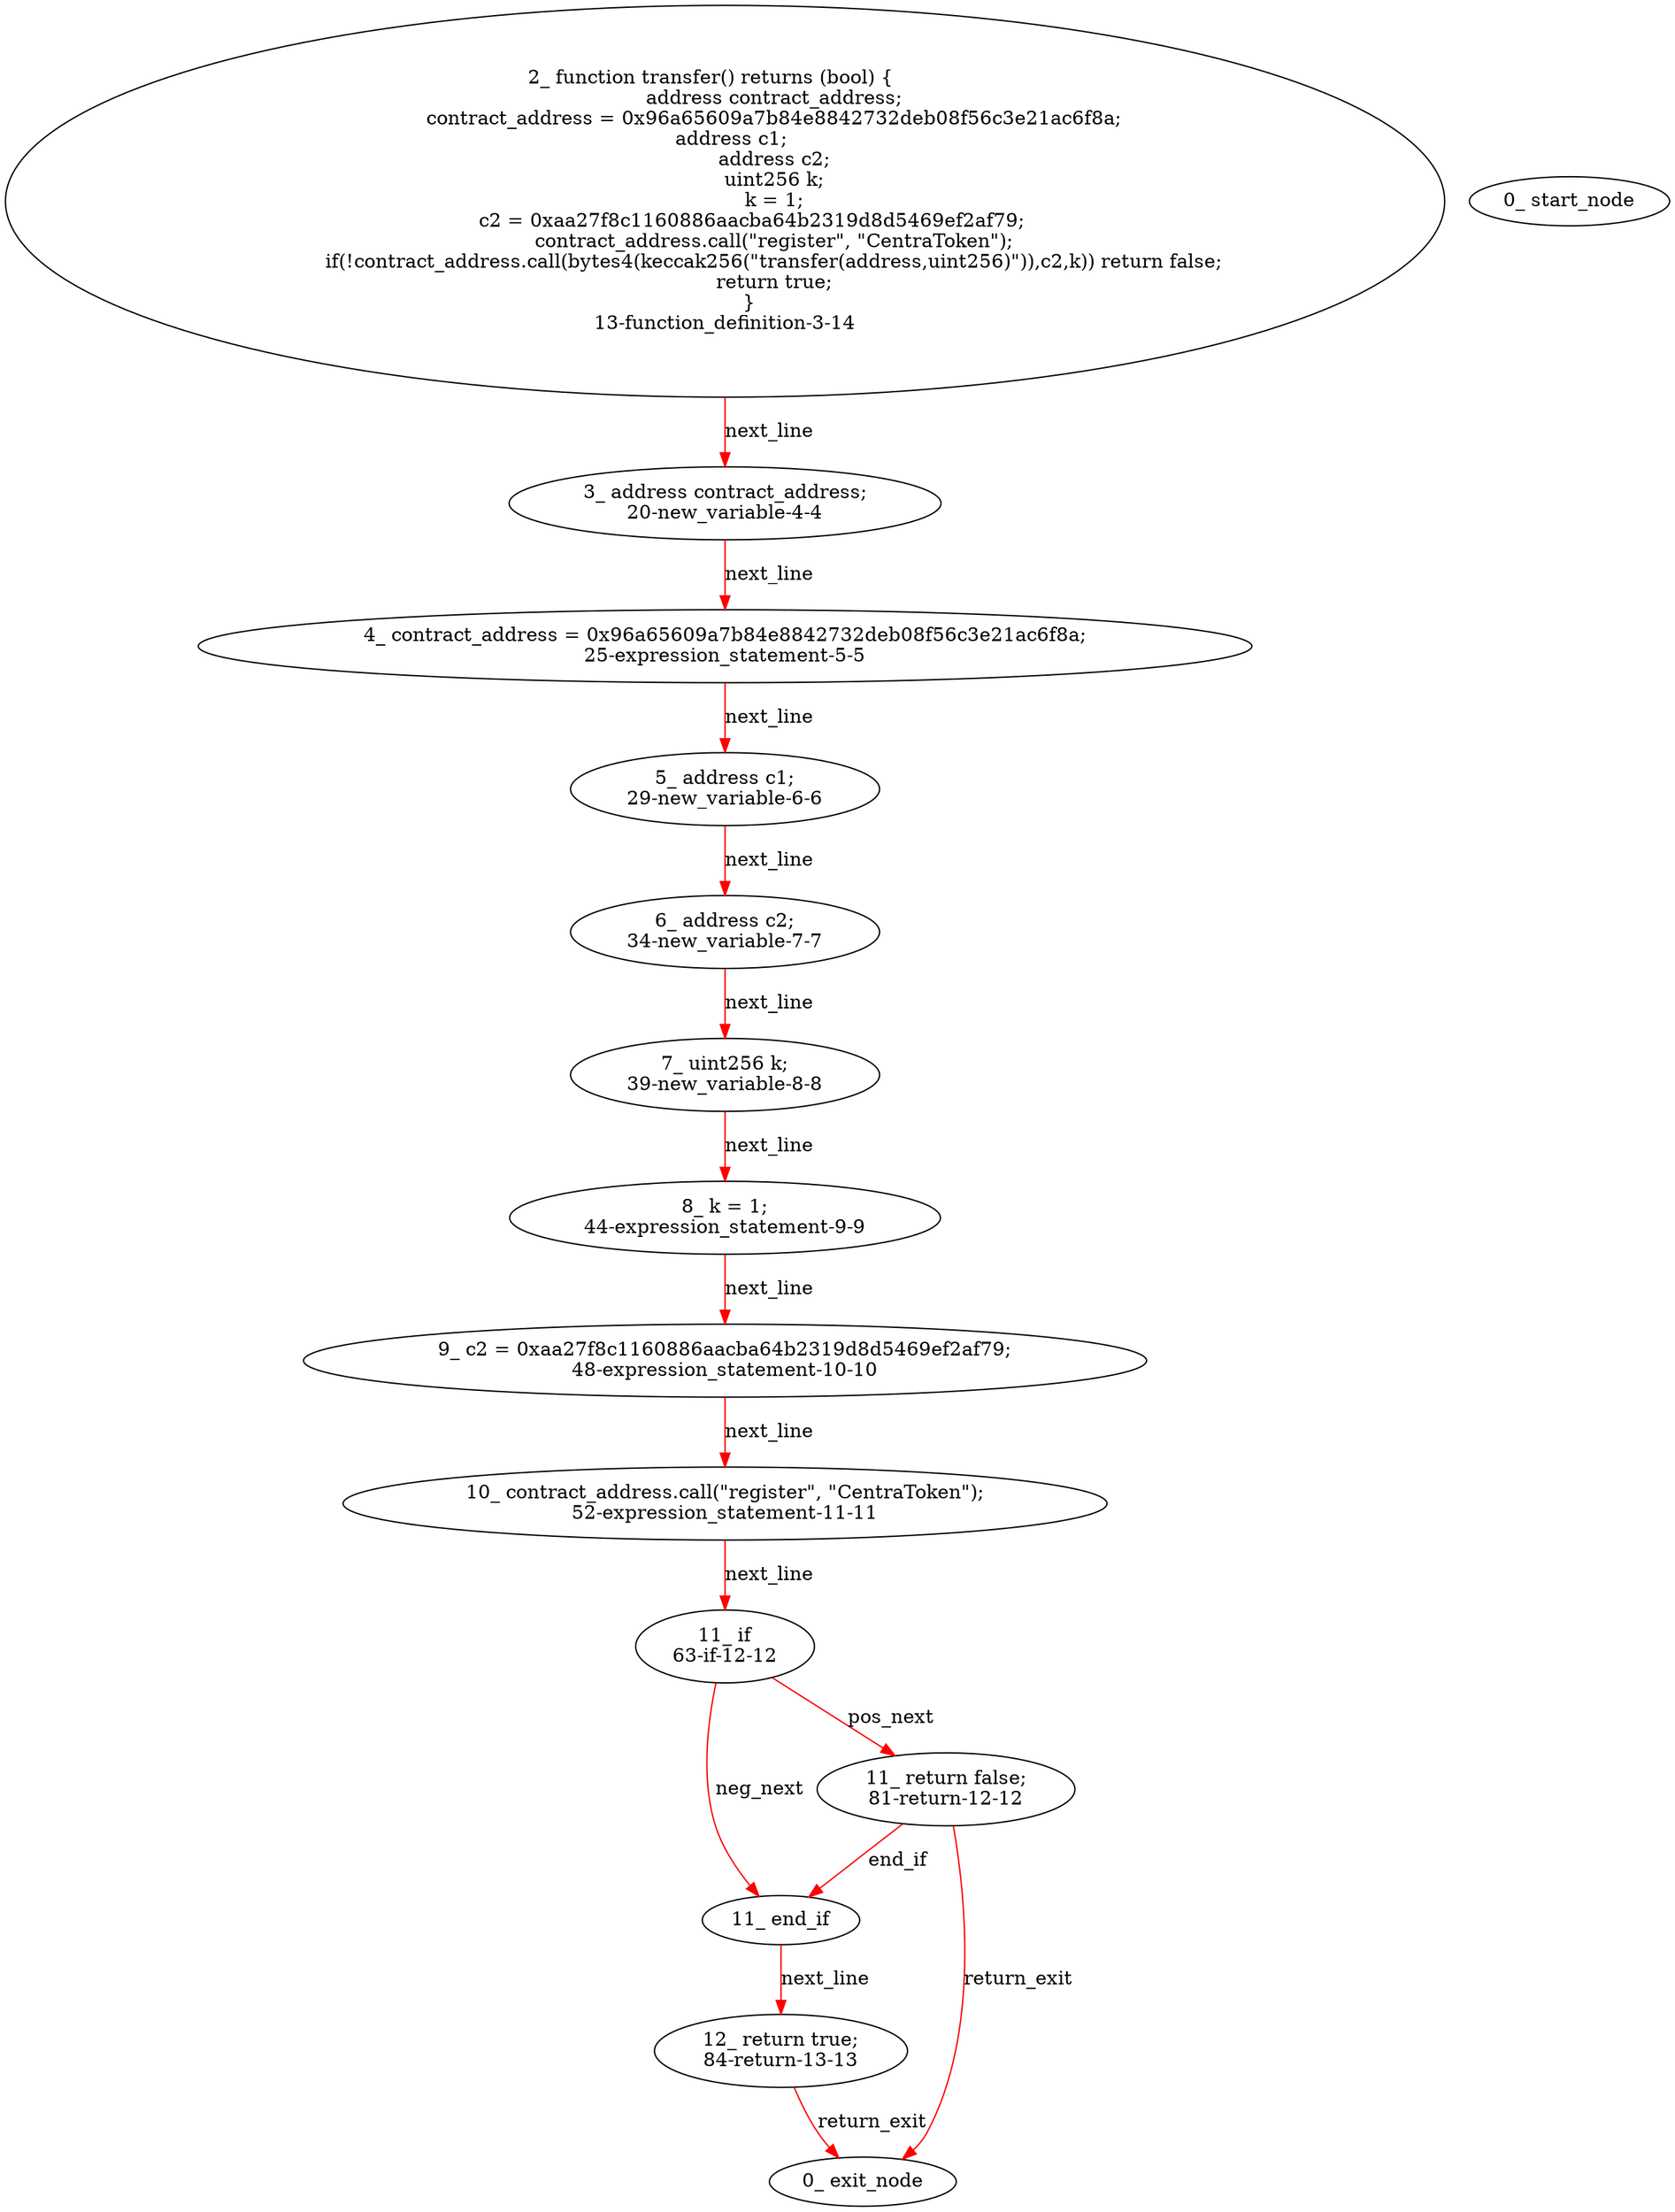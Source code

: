 digraph  {
13 [label="2_ function transfer() returns (bool) {	\n		address contract_address;\n		contract_address = 0x96a65609a7b84e8842732deb08f56c3e21ac6f8a;\n		address c1;		\n		address c2;\n		uint256 k;\n		k = 1;\n		c2 = 0xaa27f8c1160886aacba64b2319d8d5469ef2af79;	\n		contract_address.call(\"register\", \"CentraToken\");\n		if(!contract_address.call(bytes4(keccak256(\"transfer(address,uint256)\")),c2,k)) return false;\n		return true;\n	}\n13-function_definition-3-14", method="transfer()", type_label=function_definition];
20 [label="3_ address contract_address;\n20-new_variable-4-4", method="transfer()", type_label=new_variable];
25 [label="4_ contract_address = 0x96a65609a7b84e8842732deb08f56c3e21ac6f8a;\n25-expression_statement-5-5", method="transfer()", type_label=expression_statement];
29 [label="5_ address c1;\n29-new_variable-6-6", method="transfer()", type_label=new_variable];
34 [label="6_ address c2;\n34-new_variable-7-7", method="transfer()", type_label=new_variable];
39 [label="7_ uint256 k;\n39-new_variable-8-8", method="transfer()", type_label=new_variable];
44 [label="8_ k = 1;\n44-expression_statement-9-9", method="transfer()", type_label=expression_statement];
48 [label="9_ c2 = 0xaa27f8c1160886aacba64b2319d8d5469ef2af79;\n48-expression_statement-10-10", method="transfer()", type_label=expression_statement];
52 [label="10_ contract_address.call(\"register\", \"CentraToken\");\n52-expression_statement-11-11", method="transfer()", type_label=expression_statement];
63 [label="11_ if\n63-if-12-12", method="transfer()", type_label=if];
145 [label="11_ end_if", method="transfer()", type_label=end_if];
81 [label="11_ return false;\n81-return-12-12", method="transfer()", type_label=return];
84 [label="12_ return true;\n84-return-13-13", method="transfer()", type_label=return];
1 [label="0_ start_node", method="", type_label=start];
2 [label="0_ exit_node", method="", type_label=exit];
13 -> 20  [color=red, controlflow_type=next_line, edge_type=CFG_edge, key=0, label=next_line];
20 -> 25  [color=red, controlflow_type=next_line, edge_type=CFG_edge, key=0, label=next_line];
25 -> 29  [color=red, controlflow_type=next_line, edge_type=CFG_edge, key=0, label=next_line];
29 -> 34  [color=red, controlflow_type=next_line, edge_type=CFG_edge, key=0, label=next_line];
34 -> 39  [color=red, controlflow_type=next_line, edge_type=CFG_edge, key=0, label=next_line];
39 -> 44  [color=red, controlflow_type=next_line, edge_type=CFG_edge, key=0, label=next_line];
44 -> 48  [color=red, controlflow_type=next_line, edge_type=CFG_edge, key=0, label=next_line];
48 -> 52  [color=red, controlflow_type=next_line, edge_type=CFG_edge, key=0, label=next_line];
52 -> 63  [color=red, controlflow_type=next_line, edge_type=CFG_edge, key=0, label=next_line];
63 -> 81  [color=red, controlflow_type=pos_next, edge_type=CFG_edge, key=0, label=pos_next];
63 -> 145  [color=red, controlflow_type=neg_next, edge_type=CFG_edge, key=0, label=neg_next];
145 -> 84  [color=red, controlflow_type=next_line, edge_type=CFG_edge, key=0, label=next_line];
81 -> 145  [color=red, controlflow_type=end_if, edge_type=CFG_edge, key=0, label=end_if];
81 -> 2  [color=red, controlflow_type=return_exit, edge_type=CFG_edge, key=0, label=return_exit];
84 -> 2  [color=red, controlflow_type=return_exit, edge_type=CFG_edge, key=0, label=return_exit];
}
